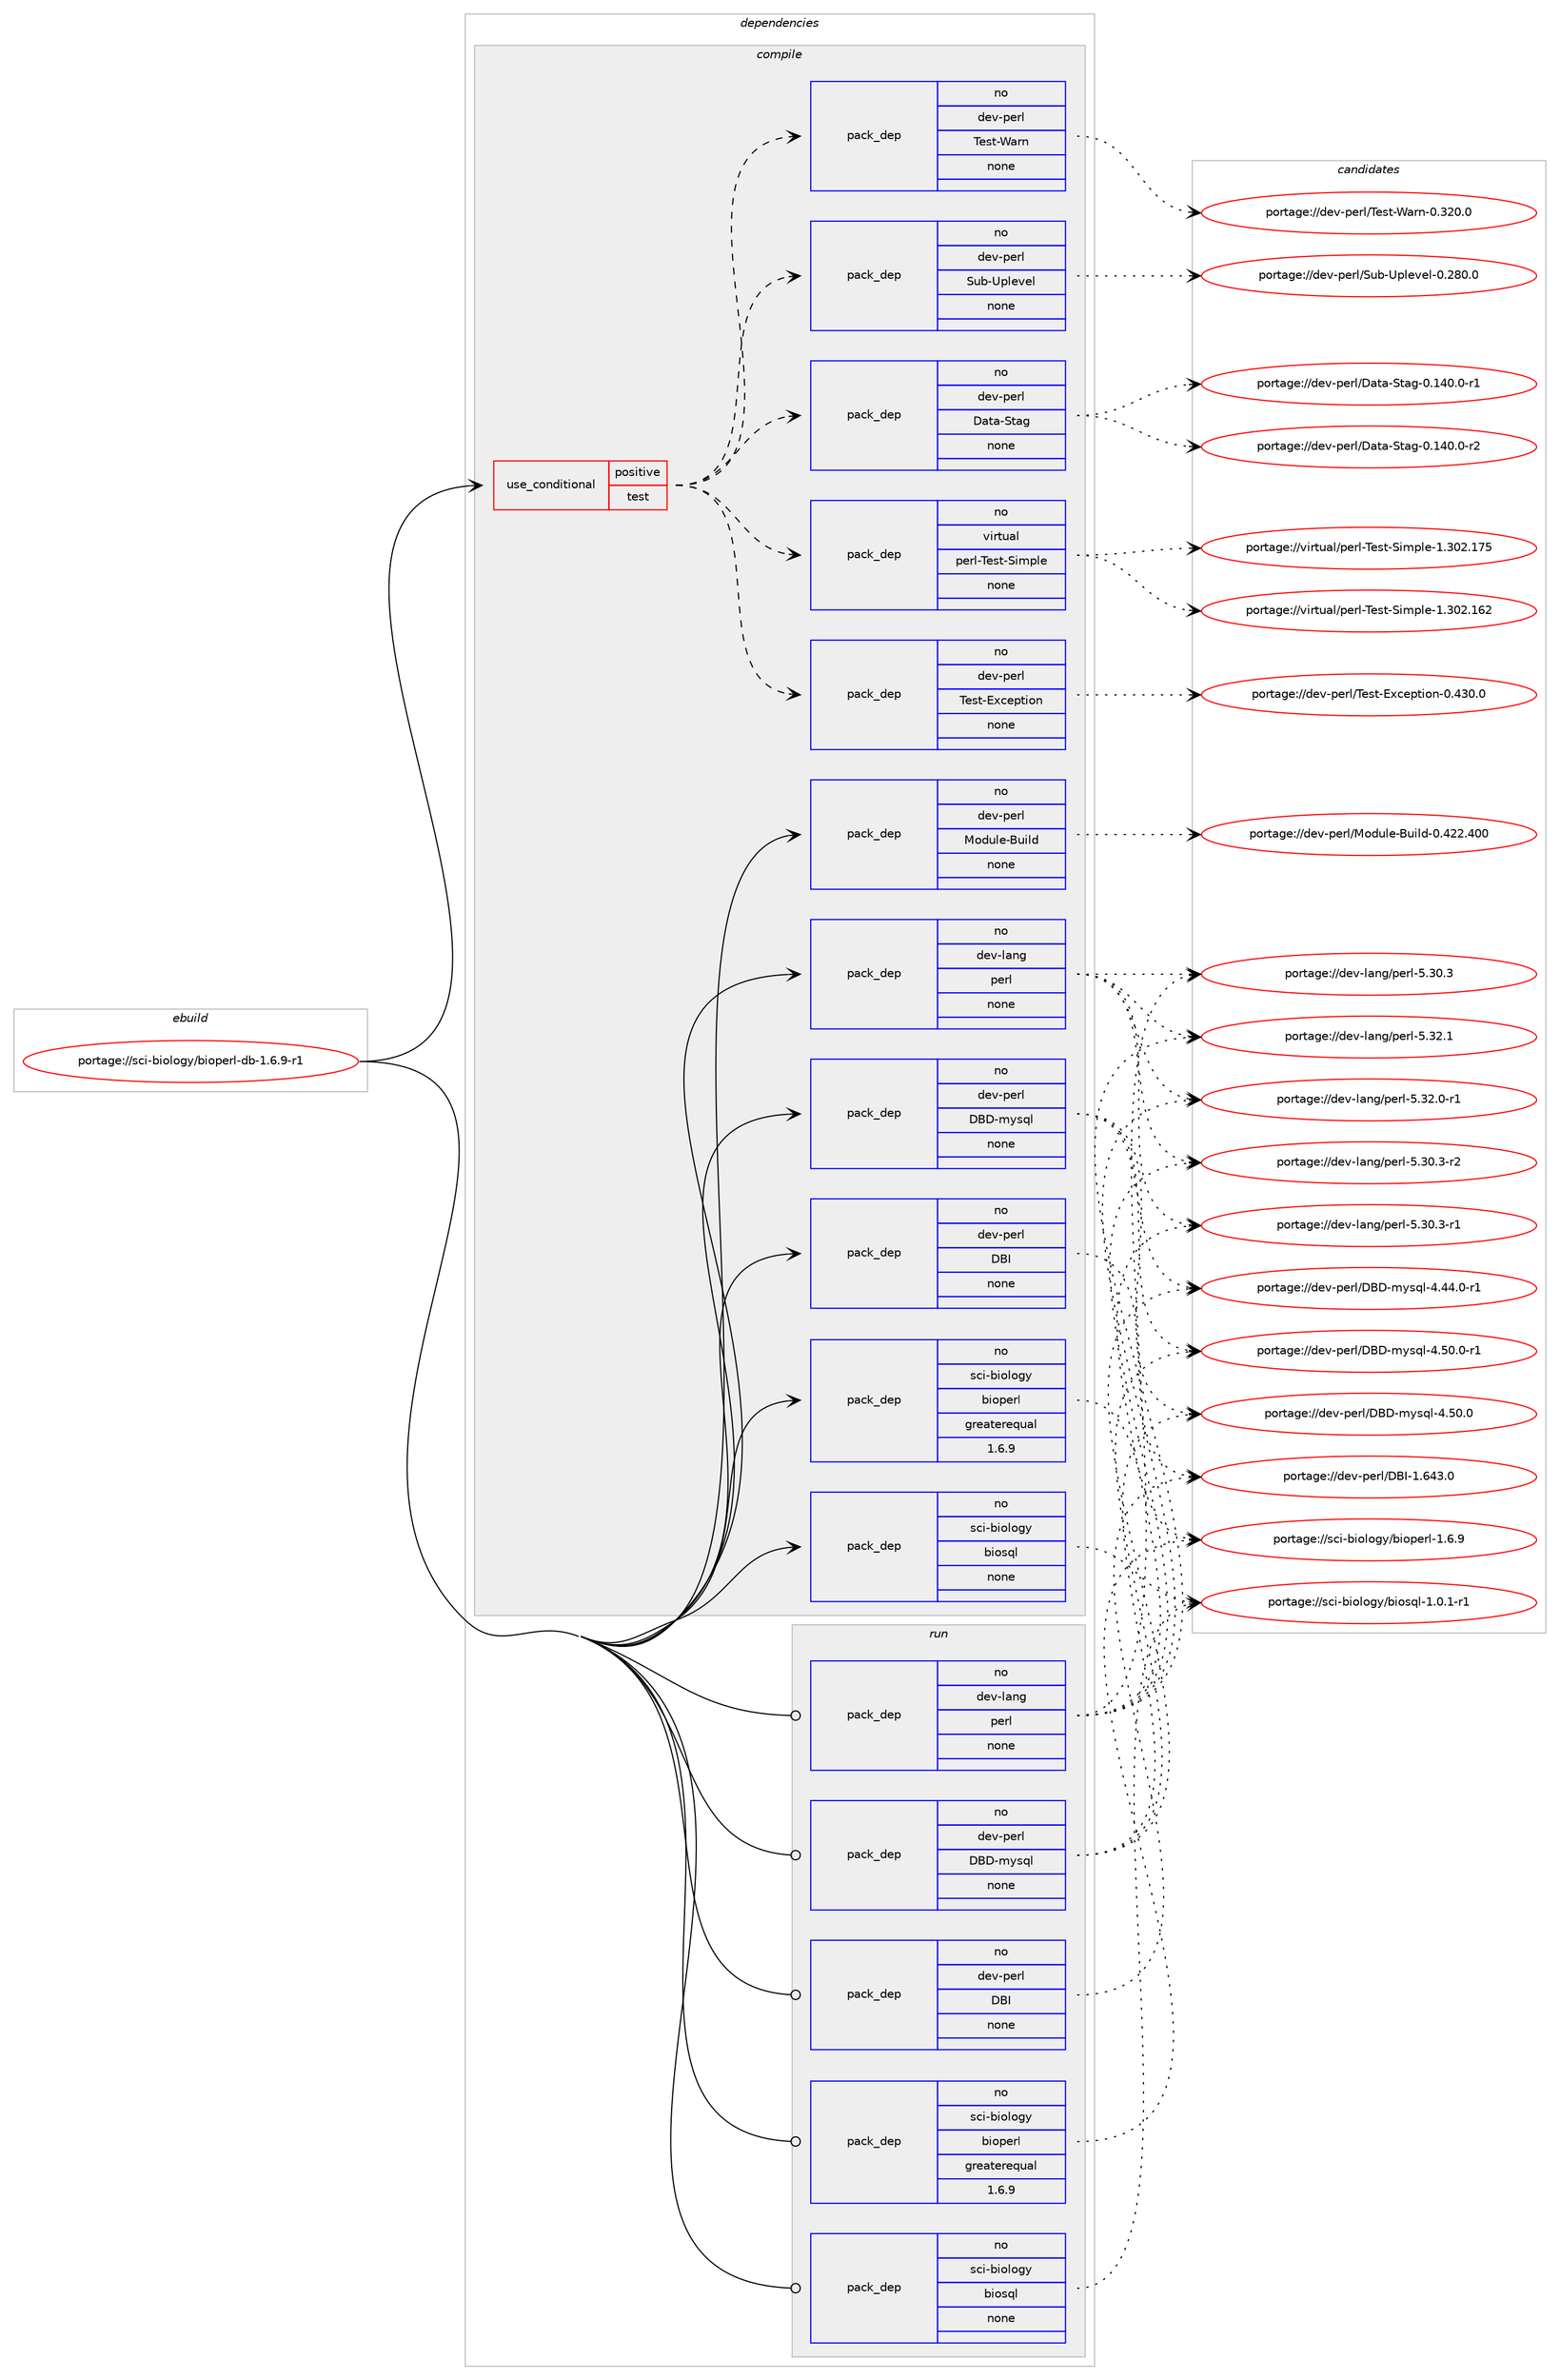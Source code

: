digraph prolog {

# *************
# Graph options
# *************

newrank=true;
concentrate=true;
compound=true;
graph [rankdir=LR,fontname=Helvetica,fontsize=10,ranksep=1.5];#, ranksep=2.5, nodesep=0.2];
edge  [arrowhead=vee];
node  [fontname=Helvetica,fontsize=10];

# **********
# The ebuild
# **********

subgraph cluster_leftcol {
color=gray;
rank=same;
label=<<i>ebuild</i>>;
id [label="portage://sci-biology/bioperl-db-1.6.9-r1", color=red, width=4, href="../sci-biology/bioperl-db-1.6.9-r1.svg"];
}

# ****************
# The dependencies
# ****************

subgraph cluster_midcol {
color=gray;
label=<<i>dependencies</i>>;
subgraph cluster_compile {
fillcolor="#eeeeee";
style=filled;
label=<<i>compile</i>>;
subgraph cond2853 {
dependency10422 [label=<<TABLE BORDER="0" CELLBORDER="1" CELLSPACING="0" CELLPADDING="4"><TR><TD ROWSPAN="3" CELLPADDING="10">use_conditional</TD></TR><TR><TD>positive</TD></TR><TR><TD>test</TD></TR></TABLE>>, shape=none, color=red];
subgraph pack7478 {
dependency10423 [label=<<TABLE BORDER="0" CELLBORDER="1" CELLSPACING="0" CELLPADDING="4" WIDTH="220"><TR><TD ROWSPAN="6" CELLPADDING="30">pack_dep</TD></TR><TR><TD WIDTH="110">no</TD></TR><TR><TD>dev-perl</TD></TR><TR><TD>Data-Stag</TD></TR><TR><TD>none</TD></TR><TR><TD></TD></TR></TABLE>>, shape=none, color=blue];
}
dependency10422:e -> dependency10423:w [weight=20,style="dashed",arrowhead="vee"];
subgraph pack7479 {
dependency10424 [label=<<TABLE BORDER="0" CELLBORDER="1" CELLSPACING="0" CELLPADDING="4" WIDTH="220"><TR><TD ROWSPAN="6" CELLPADDING="30">pack_dep</TD></TR><TR><TD WIDTH="110">no</TD></TR><TR><TD>dev-perl</TD></TR><TR><TD>Sub-Uplevel</TD></TR><TR><TD>none</TD></TR><TR><TD></TD></TR></TABLE>>, shape=none, color=blue];
}
dependency10422:e -> dependency10424:w [weight=20,style="dashed",arrowhead="vee"];
subgraph pack7480 {
dependency10425 [label=<<TABLE BORDER="0" CELLBORDER="1" CELLSPACING="0" CELLPADDING="4" WIDTH="220"><TR><TD ROWSPAN="6" CELLPADDING="30">pack_dep</TD></TR><TR><TD WIDTH="110">no</TD></TR><TR><TD>dev-perl</TD></TR><TR><TD>Test-Warn</TD></TR><TR><TD>none</TD></TR><TR><TD></TD></TR></TABLE>>, shape=none, color=blue];
}
dependency10422:e -> dependency10425:w [weight=20,style="dashed",arrowhead="vee"];
subgraph pack7481 {
dependency10426 [label=<<TABLE BORDER="0" CELLBORDER="1" CELLSPACING="0" CELLPADDING="4" WIDTH="220"><TR><TD ROWSPAN="6" CELLPADDING="30">pack_dep</TD></TR><TR><TD WIDTH="110">no</TD></TR><TR><TD>dev-perl</TD></TR><TR><TD>Test-Exception</TD></TR><TR><TD>none</TD></TR><TR><TD></TD></TR></TABLE>>, shape=none, color=blue];
}
dependency10422:e -> dependency10426:w [weight=20,style="dashed",arrowhead="vee"];
subgraph pack7482 {
dependency10427 [label=<<TABLE BORDER="0" CELLBORDER="1" CELLSPACING="0" CELLPADDING="4" WIDTH="220"><TR><TD ROWSPAN="6" CELLPADDING="30">pack_dep</TD></TR><TR><TD WIDTH="110">no</TD></TR><TR><TD>virtual</TD></TR><TR><TD>perl-Test-Simple</TD></TR><TR><TD>none</TD></TR><TR><TD></TD></TR></TABLE>>, shape=none, color=blue];
}
dependency10422:e -> dependency10427:w [weight=20,style="dashed",arrowhead="vee"];
}
id:e -> dependency10422:w [weight=20,style="solid",arrowhead="vee"];
subgraph pack7483 {
dependency10428 [label=<<TABLE BORDER="0" CELLBORDER="1" CELLSPACING="0" CELLPADDING="4" WIDTH="220"><TR><TD ROWSPAN="6" CELLPADDING="30">pack_dep</TD></TR><TR><TD WIDTH="110">no</TD></TR><TR><TD>dev-lang</TD></TR><TR><TD>perl</TD></TR><TR><TD>none</TD></TR><TR><TD></TD></TR></TABLE>>, shape=none, color=blue];
}
id:e -> dependency10428:w [weight=20,style="solid",arrowhead="vee"];
subgraph pack7484 {
dependency10429 [label=<<TABLE BORDER="0" CELLBORDER="1" CELLSPACING="0" CELLPADDING="4" WIDTH="220"><TR><TD ROWSPAN="6" CELLPADDING="30">pack_dep</TD></TR><TR><TD WIDTH="110">no</TD></TR><TR><TD>dev-perl</TD></TR><TR><TD>DBD-mysql</TD></TR><TR><TD>none</TD></TR><TR><TD></TD></TR></TABLE>>, shape=none, color=blue];
}
id:e -> dependency10429:w [weight=20,style="solid",arrowhead="vee"];
subgraph pack7485 {
dependency10430 [label=<<TABLE BORDER="0" CELLBORDER="1" CELLSPACING="0" CELLPADDING="4" WIDTH="220"><TR><TD ROWSPAN="6" CELLPADDING="30">pack_dep</TD></TR><TR><TD WIDTH="110">no</TD></TR><TR><TD>dev-perl</TD></TR><TR><TD>DBI</TD></TR><TR><TD>none</TD></TR><TR><TD></TD></TR></TABLE>>, shape=none, color=blue];
}
id:e -> dependency10430:w [weight=20,style="solid",arrowhead="vee"];
subgraph pack7486 {
dependency10431 [label=<<TABLE BORDER="0" CELLBORDER="1" CELLSPACING="0" CELLPADDING="4" WIDTH="220"><TR><TD ROWSPAN="6" CELLPADDING="30">pack_dep</TD></TR><TR><TD WIDTH="110">no</TD></TR><TR><TD>dev-perl</TD></TR><TR><TD>Module-Build</TD></TR><TR><TD>none</TD></TR><TR><TD></TD></TR></TABLE>>, shape=none, color=blue];
}
id:e -> dependency10431:w [weight=20,style="solid",arrowhead="vee"];
subgraph pack7487 {
dependency10432 [label=<<TABLE BORDER="0" CELLBORDER="1" CELLSPACING="0" CELLPADDING="4" WIDTH="220"><TR><TD ROWSPAN="6" CELLPADDING="30">pack_dep</TD></TR><TR><TD WIDTH="110">no</TD></TR><TR><TD>sci-biology</TD></TR><TR><TD>bioperl</TD></TR><TR><TD>greaterequal</TD></TR><TR><TD>1.6.9</TD></TR></TABLE>>, shape=none, color=blue];
}
id:e -> dependency10432:w [weight=20,style="solid",arrowhead="vee"];
subgraph pack7488 {
dependency10433 [label=<<TABLE BORDER="0" CELLBORDER="1" CELLSPACING="0" CELLPADDING="4" WIDTH="220"><TR><TD ROWSPAN="6" CELLPADDING="30">pack_dep</TD></TR><TR><TD WIDTH="110">no</TD></TR><TR><TD>sci-biology</TD></TR><TR><TD>biosql</TD></TR><TR><TD>none</TD></TR><TR><TD></TD></TR></TABLE>>, shape=none, color=blue];
}
id:e -> dependency10433:w [weight=20,style="solid",arrowhead="vee"];
}
subgraph cluster_compileandrun {
fillcolor="#eeeeee";
style=filled;
label=<<i>compile and run</i>>;
}
subgraph cluster_run {
fillcolor="#eeeeee";
style=filled;
label=<<i>run</i>>;
subgraph pack7489 {
dependency10434 [label=<<TABLE BORDER="0" CELLBORDER="1" CELLSPACING="0" CELLPADDING="4" WIDTH="220"><TR><TD ROWSPAN="6" CELLPADDING="30">pack_dep</TD></TR><TR><TD WIDTH="110">no</TD></TR><TR><TD>dev-lang</TD></TR><TR><TD>perl</TD></TR><TR><TD>none</TD></TR><TR><TD></TD></TR></TABLE>>, shape=none, color=blue];
}
id:e -> dependency10434:w [weight=20,style="solid",arrowhead="odot"];
subgraph pack7490 {
dependency10435 [label=<<TABLE BORDER="0" CELLBORDER="1" CELLSPACING="0" CELLPADDING="4" WIDTH="220"><TR><TD ROWSPAN="6" CELLPADDING="30">pack_dep</TD></TR><TR><TD WIDTH="110">no</TD></TR><TR><TD>dev-perl</TD></TR><TR><TD>DBD-mysql</TD></TR><TR><TD>none</TD></TR><TR><TD></TD></TR></TABLE>>, shape=none, color=blue];
}
id:e -> dependency10435:w [weight=20,style="solid",arrowhead="odot"];
subgraph pack7491 {
dependency10436 [label=<<TABLE BORDER="0" CELLBORDER="1" CELLSPACING="0" CELLPADDING="4" WIDTH="220"><TR><TD ROWSPAN="6" CELLPADDING="30">pack_dep</TD></TR><TR><TD WIDTH="110">no</TD></TR><TR><TD>dev-perl</TD></TR><TR><TD>DBI</TD></TR><TR><TD>none</TD></TR><TR><TD></TD></TR></TABLE>>, shape=none, color=blue];
}
id:e -> dependency10436:w [weight=20,style="solid",arrowhead="odot"];
subgraph pack7492 {
dependency10437 [label=<<TABLE BORDER="0" CELLBORDER="1" CELLSPACING="0" CELLPADDING="4" WIDTH="220"><TR><TD ROWSPAN="6" CELLPADDING="30">pack_dep</TD></TR><TR><TD WIDTH="110">no</TD></TR><TR><TD>sci-biology</TD></TR><TR><TD>bioperl</TD></TR><TR><TD>greaterequal</TD></TR><TR><TD>1.6.9</TD></TR></TABLE>>, shape=none, color=blue];
}
id:e -> dependency10437:w [weight=20,style="solid",arrowhead="odot"];
subgraph pack7493 {
dependency10438 [label=<<TABLE BORDER="0" CELLBORDER="1" CELLSPACING="0" CELLPADDING="4" WIDTH="220"><TR><TD ROWSPAN="6" CELLPADDING="30">pack_dep</TD></TR><TR><TD WIDTH="110">no</TD></TR><TR><TD>sci-biology</TD></TR><TR><TD>biosql</TD></TR><TR><TD>none</TD></TR><TR><TD></TD></TR></TABLE>>, shape=none, color=blue];
}
id:e -> dependency10438:w [weight=20,style="solid",arrowhead="odot"];
}
}

# **************
# The candidates
# **************

subgraph cluster_choices {
rank=same;
color=gray;
label=<<i>candidates</i>>;

subgraph choice7478 {
color=black;
nodesep=1;
choice100101118451121011141084768971169745831169710345484649524846484511450 [label="portage://dev-perl/Data-Stag-0.140.0-r2", color=red, width=4,href="../dev-perl/Data-Stag-0.140.0-r2.svg"];
choice100101118451121011141084768971169745831169710345484649524846484511449 [label="portage://dev-perl/Data-Stag-0.140.0-r1", color=red, width=4,href="../dev-perl/Data-Stag-0.140.0-r1.svg"];
dependency10423:e -> choice100101118451121011141084768971169745831169710345484649524846484511450:w [style=dotted,weight="100"];
dependency10423:e -> choice100101118451121011141084768971169745831169710345484649524846484511449:w [style=dotted,weight="100"];
}
subgraph choice7479 {
color=black;
nodesep=1;
choice1001011184511210111410847831179845851121081011181011084548465056484648 [label="portage://dev-perl/Sub-Uplevel-0.280.0", color=red, width=4,href="../dev-perl/Sub-Uplevel-0.280.0.svg"];
dependency10424:e -> choice1001011184511210111410847831179845851121081011181011084548465056484648:w [style=dotted,weight="100"];
}
subgraph choice7480 {
color=black;
nodesep=1;
choice1001011184511210111410847841011151164587971141104548465150484648 [label="portage://dev-perl/Test-Warn-0.320.0", color=red, width=4,href="../dev-perl/Test-Warn-0.320.0.svg"];
dependency10425:e -> choice1001011184511210111410847841011151164587971141104548465150484648:w [style=dotted,weight="100"];
}
subgraph choice7481 {
color=black;
nodesep=1;
choice1001011184511210111410847841011151164569120991011121161051111104548465251484648 [label="portage://dev-perl/Test-Exception-0.430.0", color=red, width=4,href="../dev-perl/Test-Exception-0.430.0.svg"];
dependency10426:e -> choice1001011184511210111410847841011151164569120991011121161051111104548465251484648:w [style=dotted,weight="100"];
}
subgraph choice7482 {
color=black;
nodesep=1;
choice11810511411611797108471121011141084584101115116458310510911210810145494651485046495553 [label="portage://virtual/perl-Test-Simple-1.302.175", color=red, width=4,href="../virtual/perl-Test-Simple-1.302.175.svg"];
choice11810511411611797108471121011141084584101115116458310510911210810145494651485046495450 [label="portage://virtual/perl-Test-Simple-1.302.162", color=red, width=4,href="../virtual/perl-Test-Simple-1.302.162.svg"];
dependency10427:e -> choice11810511411611797108471121011141084584101115116458310510911210810145494651485046495553:w [style=dotted,weight="100"];
dependency10427:e -> choice11810511411611797108471121011141084584101115116458310510911210810145494651485046495450:w [style=dotted,weight="100"];
}
subgraph choice7483 {
color=black;
nodesep=1;
choice10010111845108971101034711210111410845534651504649 [label="portage://dev-lang/perl-5.32.1", color=red, width=4,href="../dev-lang/perl-5.32.1.svg"];
choice100101118451089711010347112101114108455346515046484511449 [label="portage://dev-lang/perl-5.32.0-r1", color=red, width=4,href="../dev-lang/perl-5.32.0-r1.svg"];
choice100101118451089711010347112101114108455346514846514511450 [label="portage://dev-lang/perl-5.30.3-r2", color=red, width=4,href="../dev-lang/perl-5.30.3-r2.svg"];
choice100101118451089711010347112101114108455346514846514511449 [label="portage://dev-lang/perl-5.30.3-r1", color=red, width=4,href="../dev-lang/perl-5.30.3-r1.svg"];
choice10010111845108971101034711210111410845534651484651 [label="portage://dev-lang/perl-5.30.3", color=red, width=4,href="../dev-lang/perl-5.30.3.svg"];
dependency10428:e -> choice10010111845108971101034711210111410845534651504649:w [style=dotted,weight="100"];
dependency10428:e -> choice100101118451089711010347112101114108455346515046484511449:w [style=dotted,weight="100"];
dependency10428:e -> choice100101118451089711010347112101114108455346514846514511450:w [style=dotted,weight="100"];
dependency10428:e -> choice100101118451089711010347112101114108455346514846514511449:w [style=dotted,weight="100"];
dependency10428:e -> choice10010111845108971101034711210111410845534651484651:w [style=dotted,weight="100"];
}
subgraph choice7484 {
color=black;
nodesep=1;
choice100101118451121011141084768666845109121115113108455246534846484511449 [label="portage://dev-perl/DBD-mysql-4.50.0-r1", color=red, width=4,href="../dev-perl/DBD-mysql-4.50.0-r1.svg"];
choice10010111845112101114108476866684510912111511310845524653484648 [label="portage://dev-perl/DBD-mysql-4.50.0", color=red, width=4,href="../dev-perl/DBD-mysql-4.50.0.svg"];
choice100101118451121011141084768666845109121115113108455246525246484511449 [label="portage://dev-perl/DBD-mysql-4.44.0-r1", color=red, width=4,href="../dev-perl/DBD-mysql-4.44.0-r1.svg"];
dependency10429:e -> choice100101118451121011141084768666845109121115113108455246534846484511449:w [style=dotted,weight="100"];
dependency10429:e -> choice10010111845112101114108476866684510912111511310845524653484648:w [style=dotted,weight="100"];
dependency10429:e -> choice100101118451121011141084768666845109121115113108455246525246484511449:w [style=dotted,weight="100"];
}
subgraph choice7485 {
color=black;
nodesep=1;
choice10010111845112101114108476866734549465452514648 [label="portage://dev-perl/DBI-1.643.0", color=red, width=4,href="../dev-perl/DBI-1.643.0.svg"];
dependency10430:e -> choice10010111845112101114108476866734549465452514648:w [style=dotted,weight="100"];
}
subgraph choice7486 {
color=black;
nodesep=1;
choice100101118451121011141084777111100117108101456611710510810045484652505046524848 [label="portage://dev-perl/Module-Build-0.422.400", color=red, width=4,href="../dev-perl/Module-Build-0.422.400.svg"];
dependency10431:e -> choice100101118451121011141084777111100117108101456611710510810045484652505046524848:w [style=dotted,weight="100"];
}
subgraph choice7487 {
color=black;
nodesep=1;
choice1159910545981051111081111031214798105111112101114108454946544657 [label="portage://sci-biology/bioperl-1.6.9", color=red, width=4,href="../sci-biology/bioperl-1.6.9.svg"];
dependency10432:e -> choice1159910545981051111081111031214798105111112101114108454946544657:w [style=dotted,weight="100"];
}
subgraph choice7488 {
color=black;
nodesep=1;
choice11599105459810511110811110312147981051111151131084549464846494511449 [label="portage://sci-biology/biosql-1.0.1-r1", color=red, width=4,href="../sci-biology/biosql-1.0.1-r1.svg"];
dependency10433:e -> choice11599105459810511110811110312147981051111151131084549464846494511449:w [style=dotted,weight="100"];
}
subgraph choice7489 {
color=black;
nodesep=1;
choice10010111845108971101034711210111410845534651504649 [label="portage://dev-lang/perl-5.32.1", color=red, width=4,href="../dev-lang/perl-5.32.1.svg"];
choice100101118451089711010347112101114108455346515046484511449 [label="portage://dev-lang/perl-5.32.0-r1", color=red, width=4,href="../dev-lang/perl-5.32.0-r1.svg"];
choice100101118451089711010347112101114108455346514846514511450 [label="portage://dev-lang/perl-5.30.3-r2", color=red, width=4,href="../dev-lang/perl-5.30.3-r2.svg"];
choice100101118451089711010347112101114108455346514846514511449 [label="portage://dev-lang/perl-5.30.3-r1", color=red, width=4,href="../dev-lang/perl-5.30.3-r1.svg"];
choice10010111845108971101034711210111410845534651484651 [label="portage://dev-lang/perl-5.30.3", color=red, width=4,href="../dev-lang/perl-5.30.3.svg"];
dependency10434:e -> choice10010111845108971101034711210111410845534651504649:w [style=dotted,weight="100"];
dependency10434:e -> choice100101118451089711010347112101114108455346515046484511449:w [style=dotted,weight="100"];
dependency10434:e -> choice100101118451089711010347112101114108455346514846514511450:w [style=dotted,weight="100"];
dependency10434:e -> choice100101118451089711010347112101114108455346514846514511449:w [style=dotted,weight="100"];
dependency10434:e -> choice10010111845108971101034711210111410845534651484651:w [style=dotted,weight="100"];
}
subgraph choice7490 {
color=black;
nodesep=1;
choice100101118451121011141084768666845109121115113108455246534846484511449 [label="portage://dev-perl/DBD-mysql-4.50.0-r1", color=red, width=4,href="../dev-perl/DBD-mysql-4.50.0-r1.svg"];
choice10010111845112101114108476866684510912111511310845524653484648 [label="portage://dev-perl/DBD-mysql-4.50.0", color=red, width=4,href="../dev-perl/DBD-mysql-4.50.0.svg"];
choice100101118451121011141084768666845109121115113108455246525246484511449 [label="portage://dev-perl/DBD-mysql-4.44.0-r1", color=red, width=4,href="../dev-perl/DBD-mysql-4.44.0-r1.svg"];
dependency10435:e -> choice100101118451121011141084768666845109121115113108455246534846484511449:w [style=dotted,weight="100"];
dependency10435:e -> choice10010111845112101114108476866684510912111511310845524653484648:w [style=dotted,weight="100"];
dependency10435:e -> choice100101118451121011141084768666845109121115113108455246525246484511449:w [style=dotted,weight="100"];
}
subgraph choice7491 {
color=black;
nodesep=1;
choice10010111845112101114108476866734549465452514648 [label="portage://dev-perl/DBI-1.643.0", color=red, width=4,href="../dev-perl/DBI-1.643.0.svg"];
dependency10436:e -> choice10010111845112101114108476866734549465452514648:w [style=dotted,weight="100"];
}
subgraph choice7492 {
color=black;
nodesep=1;
choice1159910545981051111081111031214798105111112101114108454946544657 [label="portage://sci-biology/bioperl-1.6.9", color=red, width=4,href="../sci-biology/bioperl-1.6.9.svg"];
dependency10437:e -> choice1159910545981051111081111031214798105111112101114108454946544657:w [style=dotted,weight="100"];
}
subgraph choice7493 {
color=black;
nodesep=1;
choice11599105459810511110811110312147981051111151131084549464846494511449 [label="portage://sci-biology/biosql-1.0.1-r1", color=red, width=4,href="../sci-biology/biosql-1.0.1-r1.svg"];
dependency10438:e -> choice11599105459810511110811110312147981051111151131084549464846494511449:w [style=dotted,weight="100"];
}
}

}
